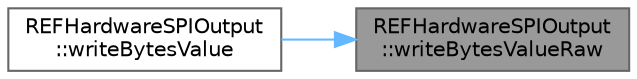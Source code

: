 digraph "REFHardwareSPIOutput::writeBytesValueRaw"
{
 // INTERACTIVE_SVG=YES
 // LATEX_PDF_SIZE
  bgcolor="transparent";
  edge [fontname=Helvetica,fontsize=10,labelfontname=Helvetica,labelfontsize=10];
  node [fontname=Helvetica,fontsize=10,shape=box,height=0.2,width=0.4];
  rankdir="RL";
  Node1 [id="Node000001",label="REFHardwareSPIOutput\l::writeBytesValueRaw",height=0.2,width=0.4,color="gray40", fillcolor="grey60", style="filled", fontcolor="black",tooltip="A raw set of writing byte values, assumes setup/init/waiting done elsewhere."];
  Node1 -> Node2 [id="edge1_Node000001_Node000002",dir="back",color="steelblue1",style="solid",tooltip=" "];
  Node2 [id="Node000002",label="REFHardwareSPIOutput\l::writeBytesValue",height=0.2,width=0.4,color="grey40", fillcolor="white", style="filled",URL="$d6/dd4/class_r_e_f_hardware_s_p_i_output_a727c7315fab0f11994b879ee8a27460f.html#a727c7315fab0f11994b879ee8a27460f",tooltip="A full cycle of writing a value for len bytes, including select, release, and waiting."];
}
